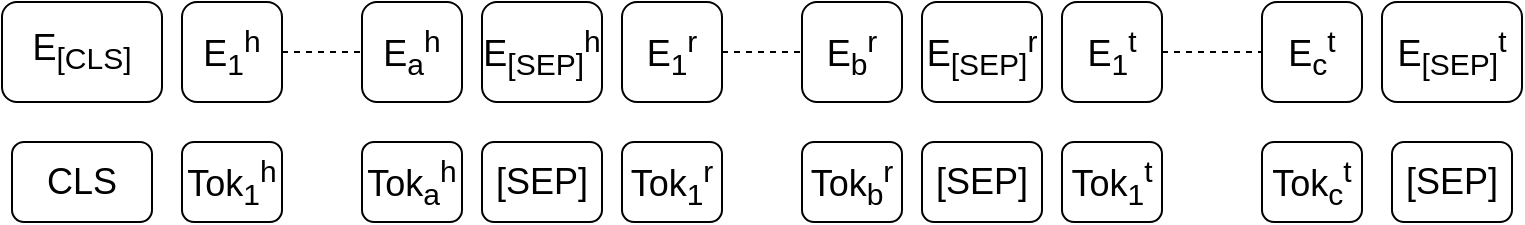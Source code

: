 <mxfile version="21.7.4" type="github">
  <diagram name="Page-1" id="74e2e168-ea6b-b213-b513-2b3c1d86103e">
    <mxGraphModel dx="1289" dy="889" grid="1" gridSize="10" guides="1" tooltips="1" connect="1" arrows="1" fold="1" page="1" pageScale="1" pageWidth="1100" pageHeight="850" background="none" math="0" shadow="0">
      <root>
        <mxCell id="0" />
        <mxCell id="1" parent="0" />
        <mxCell id="N3PisCW0dnbsBlv9NRA1-1" value="&lt;font style=&quot;font-size: 18px;&quot;&gt;E&lt;sub style=&quot;&quot;&gt;[CLS]&lt;/sub&gt;&lt;/font&gt;" style="rounded=1;whiteSpace=wrap;html=1;" vertex="1" parent="1">
          <mxGeometry x="30" y="710" width="80" height="50" as="geometry" />
        </mxCell>
        <mxCell id="N3PisCW0dnbsBlv9NRA1-5" value="&lt;font style=&quot;font-size: 18px;&quot;&gt;E&lt;sub&gt;1&lt;/sub&gt;&lt;sup&gt;h&lt;/sup&gt;&lt;/font&gt;" style="rounded=1;whiteSpace=wrap;html=1;" vertex="1" parent="1">
          <mxGeometry x="120" y="710" width="50" height="50" as="geometry" />
        </mxCell>
        <mxCell id="N3PisCW0dnbsBlv9NRA1-6" value="&lt;font style=&quot;font-size: 18px;&quot;&gt;E&lt;sub&gt;a&lt;/sub&gt;&lt;sup&gt;h&lt;/sup&gt;&lt;/font&gt;" style="rounded=1;whiteSpace=wrap;html=1;" vertex="1" parent="1">
          <mxGeometry x="210" y="710" width="50" height="50" as="geometry" />
        </mxCell>
        <mxCell id="N3PisCW0dnbsBlv9NRA1-7" value="&lt;font style=&quot;font-size: 18px;&quot;&gt;E&lt;sub&gt;b&lt;/sub&gt;&lt;sup style=&quot;&quot;&gt;r&lt;/sup&gt;&lt;/font&gt;" style="rounded=1;whiteSpace=wrap;html=1;" vertex="1" parent="1">
          <mxGeometry x="430" y="710" width="50" height="50" as="geometry" />
        </mxCell>
        <mxCell id="N3PisCW0dnbsBlv9NRA1-8" value="&lt;font style=&quot;font-size: 18px;&quot;&gt;E&lt;sub&gt;1&lt;/sub&gt;&lt;sup&gt;t&lt;/sup&gt;&lt;/font&gt;" style="rounded=1;whiteSpace=wrap;html=1;" vertex="1" parent="1">
          <mxGeometry x="560" y="710" width="50" height="50" as="geometry" />
        </mxCell>
        <mxCell id="N3PisCW0dnbsBlv9NRA1-9" value="&lt;font style=&quot;font-size: 18px;&quot;&gt;E&lt;sub&gt;1&lt;/sub&gt;&lt;sup&gt;r&lt;/sup&gt;&lt;/font&gt;" style="rounded=1;whiteSpace=wrap;html=1;" vertex="1" parent="1">
          <mxGeometry x="340" y="710" width="50" height="50" as="geometry" />
        </mxCell>
        <mxCell id="N3PisCW0dnbsBlv9NRA1-10" value="&lt;font style=&quot;font-size: 18px;&quot;&gt;E&lt;sub&gt;[SEP]&lt;/sub&gt;&lt;sup&gt;h&lt;/sup&gt;&lt;/font&gt;" style="rounded=1;whiteSpace=wrap;html=1;" vertex="1" parent="1">
          <mxGeometry x="270" y="710" width="60" height="50" as="geometry" />
        </mxCell>
        <mxCell id="N3PisCW0dnbsBlv9NRA1-12" value="&lt;font style=&quot;font-size: 18px;&quot;&gt;E&lt;sub style=&quot;&quot;&gt;[SEP]&lt;/sub&gt;&lt;sup style=&quot;&quot;&gt;r&lt;/sup&gt;&lt;/font&gt;" style="rounded=1;whiteSpace=wrap;html=1;" vertex="1" parent="1">
          <mxGeometry x="490" y="710" width="60" height="50" as="geometry" />
        </mxCell>
        <mxCell id="N3PisCW0dnbsBlv9NRA1-13" value="&lt;font style=&quot;font-size: 18px;&quot;&gt;E&lt;sub&gt;c&lt;/sub&gt;&lt;sup&gt;t&lt;/sup&gt;&lt;/font&gt;" style="rounded=1;whiteSpace=wrap;html=1;" vertex="1" parent="1">
          <mxGeometry x="660" y="710" width="50" height="50" as="geometry" />
        </mxCell>
        <mxCell id="N3PisCW0dnbsBlv9NRA1-14" value="&lt;font style=&quot;font-size: 18px;&quot;&gt;E&lt;sub&gt;[SEP]&lt;/sub&gt;&lt;sup&gt;t&lt;/sup&gt;&lt;/font&gt;" style="rounded=1;whiteSpace=wrap;html=1;" vertex="1" parent="1">
          <mxGeometry x="720" y="710" width="70" height="50" as="geometry" />
        </mxCell>
        <mxCell id="N3PisCW0dnbsBlv9NRA1-16" value="" style="endArrow=none;dashed=1;html=1;rounded=0;exitX=1;exitY=0.5;exitDx=0;exitDy=0;entryX=0;entryY=0.5;entryDx=0;entryDy=0;" edge="1" parent="1" source="N3PisCW0dnbsBlv9NRA1-5" target="N3PisCW0dnbsBlv9NRA1-6">
          <mxGeometry width="50" height="50" relative="1" as="geometry">
            <mxPoint x="160" y="800" as="sourcePoint" />
            <mxPoint x="210" y="750" as="targetPoint" />
            <Array as="points" />
          </mxGeometry>
        </mxCell>
        <mxCell id="N3PisCW0dnbsBlv9NRA1-18" value="" style="endArrow=none;dashed=1;html=1;rounded=0;exitX=1;exitY=0.5;exitDx=0;exitDy=0;entryX=0;entryY=0.5;entryDx=0;entryDy=0;" edge="1" parent="1" source="N3PisCW0dnbsBlv9NRA1-9" target="N3PisCW0dnbsBlv9NRA1-7">
          <mxGeometry width="50" height="50" relative="1" as="geometry">
            <mxPoint x="390" y="810" as="sourcePoint" />
            <mxPoint x="440" y="760" as="targetPoint" />
          </mxGeometry>
        </mxCell>
        <mxCell id="N3PisCW0dnbsBlv9NRA1-22" value="" style="endArrow=none;dashed=1;html=1;rounded=0;entryX=0;entryY=0.5;entryDx=0;entryDy=0;exitX=1;exitY=0.5;exitDx=0;exitDy=0;" edge="1" parent="1" source="N3PisCW0dnbsBlv9NRA1-8" target="N3PisCW0dnbsBlv9NRA1-13">
          <mxGeometry width="50" height="50" relative="1" as="geometry">
            <mxPoint x="610" y="760" as="sourcePoint" />
            <mxPoint x="660" y="710" as="targetPoint" />
          </mxGeometry>
        </mxCell>
        <mxCell id="N3PisCW0dnbsBlv9NRA1-23" value="&lt;font style=&quot;font-size: 18px;&quot;&gt;CLS&lt;/font&gt;" style="rounded=1;whiteSpace=wrap;html=1;" vertex="1" parent="1">
          <mxGeometry x="35" y="780" width="70" height="40" as="geometry" />
        </mxCell>
        <mxCell id="N3PisCW0dnbsBlv9NRA1-25" value="&lt;font style=&quot;font-size: 18px;&quot;&gt;Tok&lt;sub&gt;1&lt;/sub&gt;&lt;sup&gt;h&lt;/sup&gt;&lt;/font&gt;" style="rounded=1;whiteSpace=wrap;html=1;" vertex="1" parent="1">
          <mxGeometry x="120" y="780" width="50" height="40" as="geometry" />
        </mxCell>
        <mxCell id="N3PisCW0dnbsBlv9NRA1-26" value="&lt;font style=&quot;font-size: 18px;&quot;&gt;Tok&lt;sub&gt;a&lt;/sub&gt;&lt;sup&gt;h&lt;/sup&gt;&lt;/font&gt;" style="rounded=1;whiteSpace=wrap;html=1;" vertex="1" parent="1">
          <mxGeometry x="210" y="780" width="50" height="40" as="geometry" />
        </mxCell>
        <mxCell id="N3PisCW0dnbsBlv9NRA1-27" value="&lt;font style=&quot;font-size: 18px;&quot;&gt;[SEP]&lt;/font&gt;" style="rounded=1;whiteSpace=wrap;html=1;" vertex="1" parent="1">
          <mxGeometry x="270" y="780" width="60" height="40" as="geometry" />
        </mxCell>
        <mxCell id="N3PisCW0dnbsBlv9NRA1-28" value="&lt;font style=&quot;font-size: 18px;&quot;&gt;Tok&lt;sub&gt;b&lt;/sub&gt;&lt;sup&gt;r&lt;/sup&gt;&lt;/font&gt;" style="rounded=1;whiteSpace=wrap;html=1;" vertex="1" parent="1">
          <mxGeometry x="430" y="780" width="50" height="40" as="geometry" />
        </mxCell>
        <mxCell id="N3PisCW0dnbsBlv9NRA1-29" value="&lt;font style=&quot;font-size: 18px;&quot;&gt;Tok&lt;sub&gt;1&lt;/sub&gt;&lt;sup&gt;r&lt;/sup&gt;&lt;/font&gt;" style="rounded=1;whiteSpace=wrap;html=1;" vertex="1" parent="1">
          <mxGeometry x="340" y="780" width="50" height="40" as="geometry" />
        </mxCell>
        <mxCell id="N3PisCW0dnbsBlv9NRA1-31" value="&lt;font style=&quot;font-size: 18px;&quot;&gt;[SEP]&lt;/font&gt;" style="rounded=1;whiteSpace=wrap;html=1;" vertex="1" parent="1">
          <mxGeometry x="490" y="780" width="60" height="40" as="geometry" />
        </mxCell>
        <mxCell id="N3PisCW0dnbsBlv9NRA1-32" value="&lt;font style=&quot;font-size: 18px;&quot;&gt;Tok&lt;sub&gt;1&lt;/sub&gt;&lt;sup&gt;t&lt;/sup&gt;&lt;/font&gt;" style="rounded=1;whiteSpace=wrap;html=1;" vertex="1" parent="1">
          <mxGeometry x="560" y="780" width="50" height="40" as="geometry" />
        </mxCell>
        <mxCell id="N3PisCW0dnbsBlv9NRA1-33" value="&lt;font style=&quot;font-size: 18px;&quot;&gt;Tok&lt;sub&gt;c&lt;/sub&gt;&lt;sup&gt;t&lt;/sup&gt;&lt;/font&gt;" style="rounded=1;whiteSpace=wrap;html=1;" vertex="1" parent="1">
          <mxGeometry x="660" y="780" width="50" height="40" as="geometry" />
        </mxCell>
        <mxCell id="N3PisCW0dnbsBlv9NRA1-34" value="&lt;font style=&quot;font-size: 18px;&quot;&gt;[SEP]&lt;/font&gt;" style="rounded=1;whiteSpace=wrap;html=1;" vertex="1" parent="1">
          <mxGeometry x="725" y="780" width="60" height="40" as="geometry" />
        </mxCell>
      </root>
    </mxGraphModel>
  </diagram>
</mxfile>
